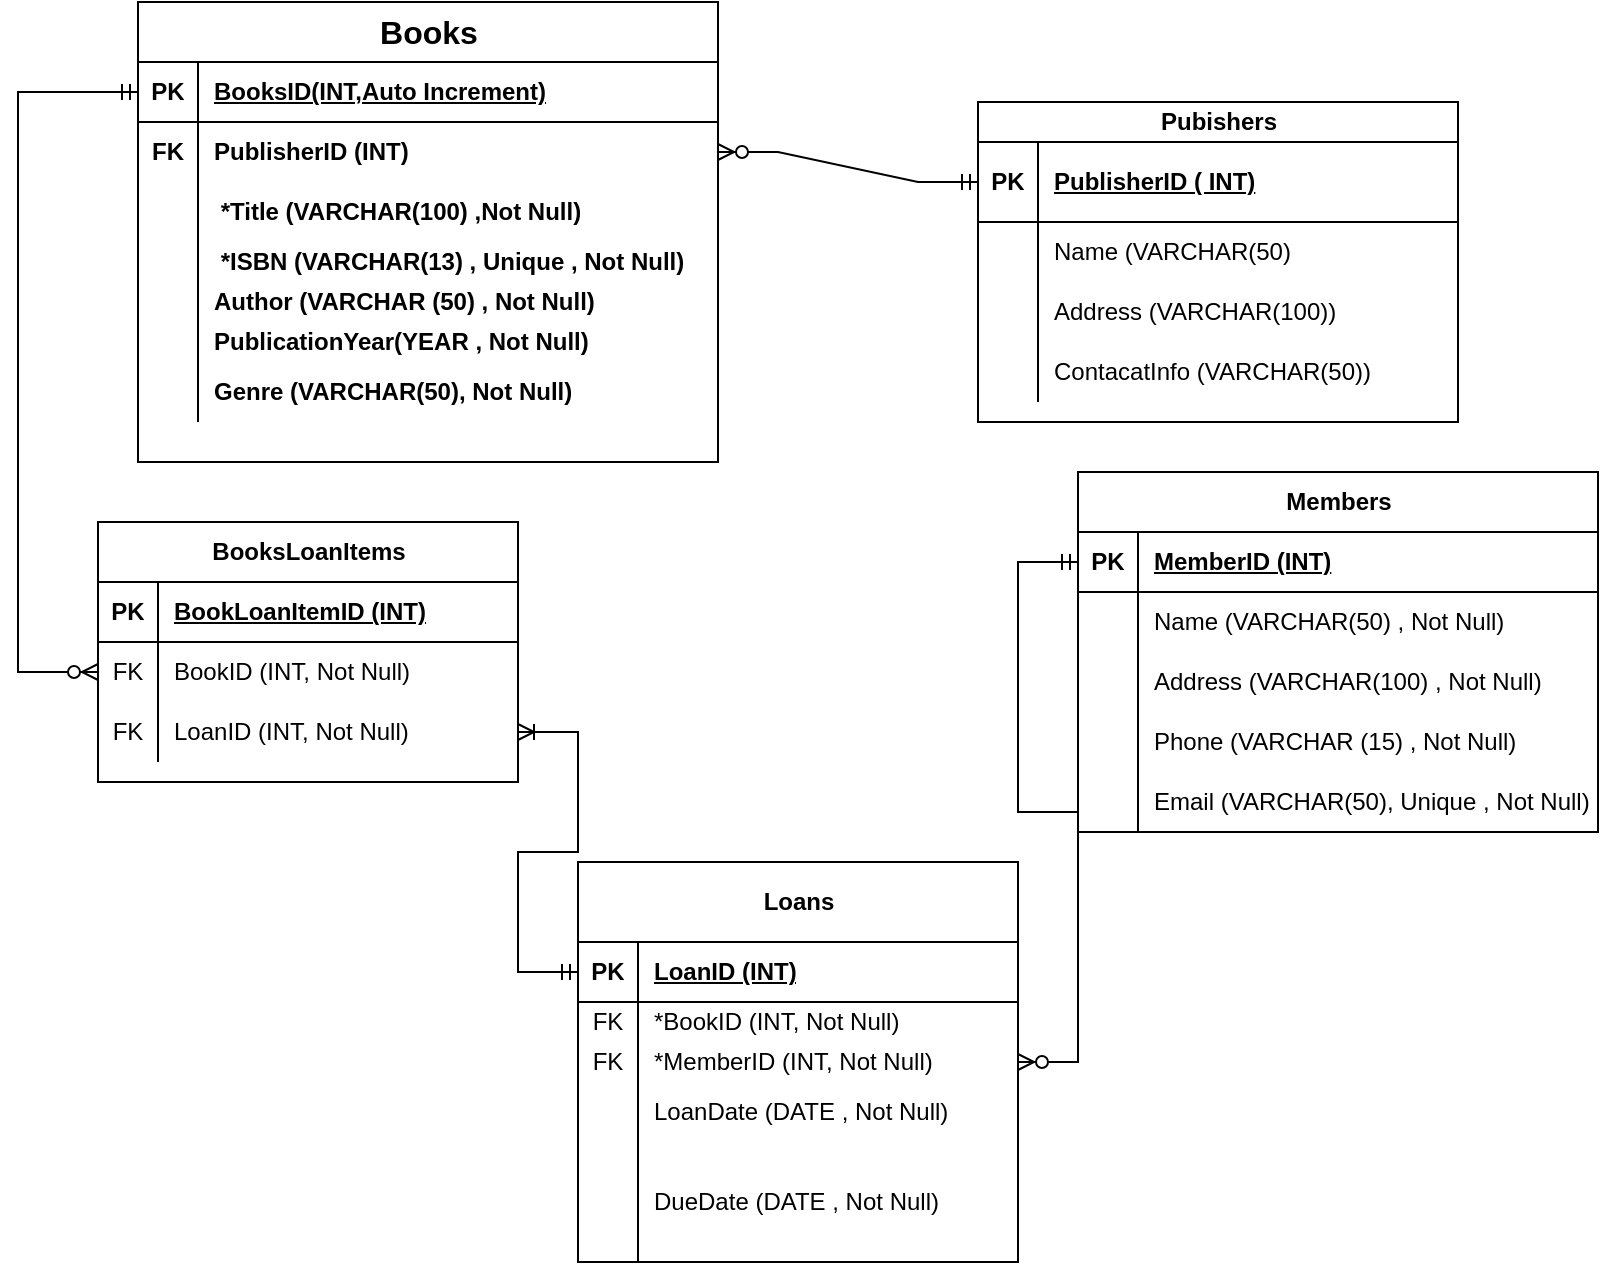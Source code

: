 <mxfile version="26.0.14">
  <diagram name="Page-1" id="0LzzfHn2g8V-a6KmaMzY">
    <mxGraphModel dx="1100" dy="575" grid="1" gridSize="10" guides="1" tooltips="1" connect="1" arrows="1" fold="1" page="1" pageScale="1" pageWidth="850" pageHeight="1100" math="0" shadow="0">
      <root>
        <mxCell id="0" />
        <mxCell id="1" parent="0" />
        <mxCell id="dBHkP_W_Ydu7F0yLaJF--1" value="Books" style="shape=table;startSize=30;container=1;collapsible=1;childLayout=tableLayout;fixedRows=1;rowLines=0;fontStyle=1;align=center;resizeLast=1;html=1;fontSize=16;" vertex="1" parent="1">
          <mxGeometry x="110" width="290" height="230" as="geometry" />
        </mxCell>
        <mxCell id="dBHkP_W_Ydu7F0yLaJF--2" value="" style="shape=tableRow;horizontal=0;startSize=0;swimlaneHead=0;swimlaneBody=0;fillColor=none;collapsible=0;dropTarget=0;points=[[0,0.5],[1,0.5]];portConstraint=eastwest;top=0;left=0;right=0;bottom=1;" vertex="1" parent="dBHkP_W_Ydu7F0yLaJF--1">
          <mxGeometry y="30" width="290" height="30" as="geometry" />
        </mxCell>
        <mxCell id="dBHkP_W_Ydu7F0yLaJF--3" value="PK" style="shape=partialRectangle;connectable=0;fillColor=none;top=0;left=0;bottom=0;right=0;fontStyle=1;overflow=hidden;whiteSpace=wrap;html=1;" vertex="1" parent="dBHkP_W_Ydu7F0yLaJF--2">
          <mxGeometry width="30" height="30" as="geometry">
            <mxRectangle width="30" height="30" as="alternateBounds" />
          </mxGeometry>
        </mxCell>
        <mxCell id="dBHkP_W_Ydu7F0yLaJF--4" value="BooksID(INT,Auto Increment)" style="shape=partialRectangle;connectable=0;fillColor=none;top=0;left=0;bottom=0;right=0;align=left;spacingLeft=6;fontStyle=5;overflow=hidden;whiteSpace=wrap;html=1;" vertex="1" parent="dBHkP_W_Ydu7F0yLaJF--2">
          <mxGeometry x="30" width="260" height="30" as="geometry">
            <mxRectangle width="260" height="30" as="alternateBounds" />
          </mxGeometry>
        </mxCell>
        <mxCell id="dBHkP_W_Ydu7F0yLaJF--5" value="" style="shape=tableRow;horizontal=0;startSize=0;swimlaneHead=0;swimlaneBody=0;fillColor=none;collapsible=0;dropTarget=0;points=[[0,0.5],[1,0.5]];portConstraint=eastwest;top=0;left=0;right=0;bottom=0;" vertex="1" parent="dBHkP_W_Ydu7F0yLaJF--1">
          <mxGeometry y="60" width="290" height="30" as="geometry" />
        </mxCell>
        <mxCell id="dBHkP_W_Ydu7F0yLaJF--6" value="FK" style="shape=partialRectangle;connectable=0;fillColor=none;top=0;left=0;bottom=0;right=0;editable=1;overflow=hidden;whiteSpace=wrap;html=1;fontStyle=1" vertex="1" parent="dBHkP_W_Ydu7F0yLaJF--5">
          <mxGeometry width="30" height="30" as="geometry">
            <mxRectangle width="30" height="30" as="alternateBounds" />
          </mxGeometry>
        </mxCell>
        <mxCell id="dBHkP_W_Ydu7F0yLaJF--7" value="PublisherID (INT)" style="shape=partialRectangle;connectable=0;fillColor=none;top=0;left=0;bottom=0;right=0;align=left;spacingLeft=6;overflow=hidden;whiteSpace=wrap;html=1;fontStyle=1" vertex="1" parent="dBHkP_W_Ydu7F0yLaJF--5">
          <mxGeometry x="30" width="260" height="30" as="geometry">
            <mxRectangle width="260" height="30" as="alternateBounds" />
          </mxGeometry>
        </mxCell>
        <mxCell id="dBHkP_W_Ydu7F0yLaJF--8" value="" style="shape=tableRow;horizontal=0;startSize=0;swimlaneHead=0;swimlaneBody=0;fillColor=none;collapsible=0;dropTarget=0;points=[[0,0.5],[1,0.5]];portConstraint=eastwest;top=0;left=0;right=0;bottom=0;" vertex="1" parent="dBHkP_W_Ydu7F0yLaJF--1">
          <mxGeometry y="90" width="290" height="30" as="geometry" />
        </mxCell>
        <mxCell id="dBHkP_W_Ydu7F0yLaJF--9" value="" style="shape=partialRectangle;connectable=0;fillColor=none;top=0;left=0;bottom=0;right=0;editable=1;overflow=hidden;whiteSpace=wrap;html=1;" vertex="1" parent="dBHkP_W_Ydu7F0yLaJF--8">
          <mxGeometry width="30" height="30" as="geometry">
            <mxRectangle width="30" height="30" as="alternateBounds" />
          </mxGeometry>
        </mxCell>
        <mxCell id="dBHkP_W_Ydu7F0yLaJF--10" value="&amp;nbsp;*Title (VARCHAR(100) ,Not Null)" style="shape=partialRectangle;connectable=0;fillColor=none;top=0;left=0;bottom=0;right=0;align=left;spacingLeft=6;overflow=hidden;whiteSpace=wrap;html=1;fontStyle=1" vertex="1" parent="dBHkP_W_Ydu7F0yLaJF--8">
          <mxGeometry x="30" width="260" height="30" as="geometry">
            <mxRectangle width="260" height="30" as="alternateBounds" />
          </mxGeometry>
        </mxCell>
        <mxCell id="dBHkP_W_Ydu7F0yLaJF--11" style="shape=tableRow;horizontal=0;startSize=0;swimlaneHead=0;swimlaneBody=0;fillColor=none;collapsible=0;dropTarget=0;points=[[0,0.5],[1,0.5]];portConstraint=eastwest;top=0;left=0;right=0;bottom=0;" vertex="1" parent="dBHkP_W_Ydu7F0yLaJF--1">
          <mxGeometry y="120" width="290" height="20" as="geometry" />
        </mxCell>
        <mxCell id="dBHkP_W_Ydu7F0yLaJF--12" style="shape=partialRectangle;connectable=0;fillColor=none;top=0;left=0;bottom=0;right=0;editable=1;overflow=hidden;whiteSpace=wrap;html=1;" vertex="1" parent="dBHkP_W_Ydu7F0yLaJF--11">
          <mxGeometry width="30" height="20" as="geometry">
            <mxRectangle width="30" height="20" as="alternateBounds" />
          </mxGeometry>
        </mxCell>
        <mxCell id="dBHkP_W_Ydu7F0yLaJF--13" value="&amp;nbsp;*ISBN (VARCHAR(13) , Unique , Not Null)" style="shape=partialRectangle;connectable=0;fillColor=none;top=0;left=0;bottom=0;right=0;align=left;spacingLeft=6;overflow=hidden;whiteSpace=wrap;html=1;fontStyle=1" vertex="1" parent="dBHkP_W_Ydu7F0yLaJF--11">
          <mxGeometry x="30" width="260" height="20" as="geometry">
            <mxRectangle width="260" height="20" as="alternateBounds" />
          </mxGeometry>
        </mxCell>
        <mxCell id="dBHkP_W_Ydu7F0yLaJF--14" style="shape=tableRow;horizontal=0;startSize=0;swimlaneHead=0;swimlaneBody=0;fillColor=none;collapsible=0;dropTarget=0;points=[[0,0.5],[1,0.5]];portConstraint=eastwest;top=0;left=0;right=0;bottom=0;" vertex="1" parent="dBHkP_W_Ydu7F0yLaJF--1">
          <mxGeometry y="140" width="290" height="20" as="geometry" />
        </mxCell>
        <mxCell id="dBHkP_W_Ydu7F0yLaJF--15" style="shape=partialRectangle;connectable=0;fillColor=none;top=0;left=0;bottom=0;right=0;editable=1;overflow=hidden;whiteSpace=wrap;html=1;" vertex="1" parent="dBHkP_W_Ydu7F0yLaJF--14">
          <mxGeometry width="30" height="20" as="geometry">
            <mxRectangle width="30" height="20" as="alternateBounds" />
          </mxGeometry>
        </mxCell>
        <mxCell id="dBHkP_W_Ydu7F0yLaJF--16" value="Author (VARCHAR (50) , Not Null)" style="shape=partialRectangle;connectable=0;fillColor=none;top=0;left=0;bottom=0;right=0;align=left;spacingLeft=6;overflow=hidden;whiteSpace=wrap;html=1;fontStyle=1" vertex="1" parent="dBHkP_W_Ydu7F0yLaJF--14">
          <mxGeometry x="30" width="260" height="20" as="geometry">
            <mxRectangle width="260" height="20" as="alternateBounds" />
          </mxGeometry>
        </mxCell>
        <mxCell id="dBHkP_W_Ydu7F0yLaJF--17" style="shape=tableRow;horizontal=0;startSize=0;swimlaneHead=0;swimlaneBody=0;fillColor=none;collapsible=0;dropTarget=0;points=[[0,0.5],[1,0.5]];portConstraint=eastwest;top=0;left=0;right=0;bottom=0;" vertex="1" parent="dBHkP_W_Ydu7F0yLaJF--1">
          <mxGeometry y="160" width="290" height="20" as="geometry" />
        </mxCell>
        <mxCell id="dBHkP_W_Ydu7F0yLaJF--18" style="shape=partialRectangle;connectable=0;fillColor=none;top=0;left=0;bottom=0;right=0;editable=1;overflow=hidden;whiteSpace=wrap;html=1;" vertex="1" parent="dBHkP_W_Ydu7F0yLaJF--17">
          <mxGeometry width="30" height="20" as="geometry">
            <mxRectangle width="30" height="20" as="alternateBounds" />
          </mxGeometry>
        </mxCell>
        <mxCell id="dBHkP_W_Ydu7F0yLaJF--19" value="PublicationYear(YEAR , Not Null)" style="shape=partialRectangle;connectable=0;fillColor=none;top=0;left=0;bottom=0;right=0;align=left;spacingLeft=6;overflow=hidden;whiteSpace=wrap;html=1;fontStyle=1" vertex="1" parent="dBHkP_W_Ydu7F0yLaJF--17">
          <mxGeometry x="30" width="260" height="20" as="geometry">
            <mxRectangle width="260" height="20" as="alternateBounds" />
          </mxGeometry>
        </mxCell>
        <mxCell id="dBHkP_W_Ydu7F0yLaJF--20" value="" style="shape=tableRow;horizontal=0;startSize=0;swimlaneHead=0;swimlaneBody=0;fillColor=none;collapsible=0;dropTarget=0;points=[[0,0.5],[1,0.5]];portConstraint=eastwest;top=0;left=0;right=0;bottom=0;" vertex="1" parent="dBHkP_W_Ydu7F0yLaJF--1">
          <mxGeometry y="180" width="290" height="30" as="geometry" />
        </mxCell>
        <mxCell id="dBHkP_W_Ydu7F0yLaJF--21" value="" style="shape=partialRectangle;connectable=0;fillColor=none;top=0;left=0;bottom=0;right=0;editable=1;overflow=hidden;whiteSpace=wrap;html=1;" vertex="1" parent="dBHkP_W_Ydu7F0yLaJF--20">
          <mxGeometry width="30" height="30" as="geometry">
            <mxRectangle width="30" height="30" as="alternateBounds" />
          </mxGeometry>
        </mxCell>
        <mxCell id="dBHkP_W_Ydu7F0yLaJF--22" value="Genre (VARCHAR(50), Not Null)" style="shape=partialRectangle;connectable=0;fillColor=none;top=0;left=0;bottom=0;right=0;align=left;spacingLeft=6;overflow=hidden;whiteSpace=wrap;html=1;fontStyle=1" vertex="1" parent="dBHkP_W_Ydu7F0yLaJF--20">
          <mxGeometry x="30" width="260" height="30" as="geometry">
            <mxRectangle width="260" height="30" as="alternateBounds" />
          </mxGeometry>
        </mxCell>
        <mxCell id="dBHkP_W_Ydu7F0yLaJF--23" value="Pubishers" style="shape=table;startSize=20;container=1;collapsible=1;childLayout=tableLayout;fixedRows=1;rowLines=0;fontStyle=1;align=center;resizeLast=1;html=1;" vertex="1" parent="1">
          <mxGeometry x="530" y="50" width="240" height="160" as="geometry" />
        </mxCell>
        <mxCell id="dBHkP_W_Ydu7F0yLaJF--24" value="" style="shape=tableRow;horizontal=0;startSize=0;swimlaneHead=0;swimlaneBody=0;fillColor=none;collapsible=0;dropTarget=0;points=[[0,0.5],[1,0.5]];portConstraint=eastwest;top=0;left=0;right=0;bottom=1;" vertex="1" parent="dBHkP_W_Ydu7F0yLaJF--23">
          <mxGeometry y="20" width="240" height="40" as="geometry" />
        </mxCell>
        <mxCell id="dBHkP_W_Ydu7F0yLaJF--25" value="PK" style="shape=partialRectangle;connectable=0;fillColor=none;top=0;left=0;bottom=0;right=0;fontStyle=1;overflow=hidden;whiteSpace=wrap;html=1;" vertex="1" parent="dBHkP_W_Ydu7F0yLaJF--24">
          <mxGeometry width="30" height="40" as="geometry">
            <mxRectangle width="30" height="40" as="alternateBounds" />
          </mxGeometry>
        </mxCell>
        <mxCell id="dBHkP_W_Ydu7F0yLaJF--26" value="PublisherID ( INT)" style="shape=partialRectangle;connectable=0;fillColor=none;top=0;left=0;bottom=0;right=0;align=left;spacingLeft=6;fontStyle=5;overflow=hidden;whiteSpace=wrap;html=1;" vertex="1" parent="dBHkP_W_Ydu7F0yLaJF--24">
          <mxGeometry x="30" width="210" height="40" as="geometry">
            <mxRectangle width="210" height="40" as="alternateBounds" />
          </mxGeometry>
        </mxCell>
        <mxCell id="dBHkP_W_Ydu7F0yLaJF--27" value="" style="shape=tableRow;horizontal=0;startSize=0;swimlaneHead=0;swimlaneBody=0;fillColor=none;collapsible=0;dropTarget=0;points=[[0,0.5],[1,0.5]];portConstraint=eastwest;top=0;left=0;right=0;bottom=0;" vertex="1" parent="dBHkP_W_Ydu7F0yLaJF--23">
          <mxGeometry y="60" width="240" height="30" as="geometry" />
        </mxCell>
        <mxCell id="dBHkP_W_Ydu7F0yLaJF--28" value="" style="shape=partialRectangle;connectable=0;fillColor=none;top=0;left=0;bottom=0;right=0;editable=1;overflow=hidden;whiteSpace=wrap;html=1;" vertex="1" parent="dBHkP_W_Ydu7F0yLaJF--27">
          <mxGeometry width="30" height="30" as="geometry">
            <mxRectangle width="30" height="30" as="alternateBounds" />
          </mxGeometry>
        </mxCell>
        <mxCell id="dBHkP_W_Ydu7F0yLaJF--29" value="Name (VARCHAR(50)" style="shape=partialRectangle;connectable=0;fillColor=none;top=0;left=0;bottom=0;right=0;align=left;spacingLeft=6;overflow=hidden;whiteSpace=wrap;html=1;" vertex="1" parent="dBHkP_W_Ydu7F0yLaJF--27">
          <mxGeometry x="30" width="210" height="30" as="geometry">
            <mxRectangle width="210" height="30" as="alternateBounds" />
          </mxGeometry>
        </mxCell>
        <mxCell id="dBHkP_W_Ydu7F0yLaJF--30" value="" style="shape=tableRow;horizontal=0;startSize=0;swimlaneHead=0;swimlaneBody=0;fillColor=none;collapsible=0;dropTarget=0;points=[[0,0.5],[1,0.5]];portConstraint=eastwest;top=0;left=0;right=0;bottom=0;" vertex="1" parent="dBHkP_W_Ydu7F0yLaJF--23">
          <mxGeometry y="90" width="240" height="30" as="geometry" />
        </mxCell>
        <mxCell id="dBHkP_W_Ydu7F0yLaJF--31" value="" style="shape=partialRectangle;connectable=0;fillColor=none;top=0;left=0;bottom=0;right=0;editable=1;overflow=hidden;whiteSpace=wrap;html=1;" vertex="1" parent="dBHkP_W_Ydu7F0yLaJF--30">
          <mxGeometry width="30" height="30" as="geometry">
            <mxRectangle width="30" height="30" as="alternateBounds" />
          </mxGeometry>
        </mxCell>
        <mxCell id="dBHkP_W_Ydu7F0yLaJF--32" value="Address (VARCHAR(100))" style="shape=partialRectangle;connectable=0;fillColor=none;top=0;left=0;bottom=0;right=0;align=left;spacingLeft=6;overflow=hidden;whiteSpace=wrap;html=1;" vertex="1" parent="dBHkP_W_Ydu7F0yLaJF--30">
          <mxGeometry x="30" width="210" height="30" as="geometry">
            <mxRectangle width="210" height="30" as="alternateBounds" />
          </mxGeometry>
        </mxCell>
        <mxCell id="dBHkP_W_Ydu7F0yLaJF--33" value="" style="shape=tableRow;horizontal=0;startSize=0;swimlaneHead=0;swimlaneBody=0;fillColor=none;collapsible=0;dropTarget=0;points=[[0,0.5],[1,0.5]];portConstraint=eastwest;top=0;left=0;right=0;bottom=0;" vertex="1" parent="dBHkP_W_Ydu7F0yLaJF--23">
          <mxGeometry y="120" width="240" height="30" as="geometry" />
        </mxCell>
        <mxCell id="dBHkP_W_Ydu7F0yLaJF--34" value="" style="shape=partialRectangle;connectable=0;fillColor=none;top=0;left=0;bottom=0;right=0;editable=1;overflow=hidden;whiteSpace=wrap;html=1;" vertex="1" parent="dBHkP_W_Ydu7F0yLaJF--33">
          <mxGeometry width="30" height="30" as="geometry">
            <mxRectangle width="30" height="30" as="alternateBounds" />
          </mxGeometry>
        </mxCell>
        <mxCell id="dBHkP_W_Ydu7F0yLaJF--35" value="ContacatInfo (VARCHAR(50))" style="shape=partialRectangle;connectable=0;fillColor=none;top=0;left=0;bottom=0;right=0;align=left;spacingLeft=6;overflow=hidden;whiteSpace=wrap;html=1;" vertex="1" parent="dBHkP_W_Ydu7F0yLaJF--33">
          <mxGeometry x="30" width="210" height="30" as="geometry">
            <mxRectangle width="210" height="30" as="alternateBounds" />
          </mxGeometry>
        </mxCell>
        <mxCell id="dBHkP_W_Ydu7F0yLaJF--36" value="BooksLoanItems" style="shape=table;startSize=30;container=1;collapsible=1;childLayout=tableLayout;fixedRows=1;rowLines=0;fontStyle=1;align=center;resizeLast=1;html=1;" vertex="1" parent="1">
          <mxGeometry x="90" y="260" width="210" height="130" as="geometry" />
        </mxCell>
        <mxCell id="dBHkP_W_Ydu7F0yLaJF--37" value="" style="shape=tableRow;horizontal=0;startSize=0;swimlaneHead=0;swimlaneBody=0;fillColor=none;collapsible=0;dropTarget=0;points=[[0,0.5],[1,0.5]];portConstraint=eastwest;top=0;left=0;right=0;bottom=1;" vertex="1" parent="dBHkP_W_Ydu7F0yLaJF--36">
          <mxGeometry y="30" width="210" height="30" as="geometry" />
        </mxCell>
        <mxCell id="dBHkP_W_Ydu7F0yLaJF--38" value="PK" style="shape=partialRectangle;connectable=0;fillColor=none;top=0;left=0;bottom=0;right=0;fontStyle=1;overflow=hidden;whiteSpace=wrap;html=1;" vertex="1" parent="dBHkP_W_Ydu7F0yLaJF--37">
          <mxGeometry width="30" height="30" as="geometry">
            <mxRectangle width="30" height="30" as="alternateBounds" />
          </mxGeometry>
        </mxCell>
        <mxCell id="dBHkP_W_Ydu7F0yLaJF--39" value="BookLoanItemID (INT)" style="shape=partialRectangle;connectable=0;fillColor=none;top=0;left=0;bottom=0;right=0;align=left;spacingLeft=6;fontStyle=5;overflow=hidden;whiteSpace=wrap;html=1;" vertex="1" parent="dBHkP_W_Ydu7F0yLaJF--37">
          <mxGeometry x="30" width="180" height="30" as="geometry">
            <mxRectangle width="180" height="30" as="alternateBounds" />
          </mxGeometry>
        </mxCell>
        <mxCell id="dBHkP_W_Ydu7F0yLaJF--40" value="" style="shape=tableRow;horizontal=0;startSize=0;swimlaneHead=0;swimlaneBody=0;fillColor=none;collapsible=0;dropTarget=0;points=[[0,0.5],[1,0.5]];portConstraint=eastwest;top=0;left=0;right=0;bottom=0;" vertex="1" parent="dBHkP_W_Ydu7F0yLaJF--36">
          <mxGeometry y="60" width="210" height="30" as="geometry" />
        </mxCell>
        <mxCell id="dBHkP_W_Ydu7F0yLaJF--41" value="FK" style="shape=partialRectangle;connectable=0;fillColor=none;top=0;left=0;bottom=0;right=0;editable=1;overflow=hidden;whiteSpace=wrap;html=1;" vertex="1" parent="dBHkP_W_Ydu7F0yLaJF--40">
          <mxGeometry width="30" height="30" as="geometry">
            <mxRectangle width="30" height="30" as="alternateBounds" />
          </mxGeometry>
        </mxCell>
        <mxCell id="dBHkP_W_Ydu7F0yLaJF--42" value="BookID (INT, Not Null)&amp;nbsp;" style="shape=partialRectangle;connectable=0;fillColor=none;top=0;left=0;bottom=0;right=0;align=left;spacingLeft=6;overflow=hidden;whiteSpace=wrap;html=1;" vertex="1" parent="dBHkP_W_Ydu7F0yLaJF--40">
          <mxGeometry x="30" width="180" height="30" as="geometry">
            <mxRectangle width="180" height="30" as="alternateBounds" />
          </mxGeometry>
        </mxCell>
        <mxCell id="dBHkP_W_Ydu7F0yLaJF--43" value="" style="shape=tableRow;horizontal=0;startSize=0;swimlaneHead=0;swimlaneBody=0;fillColor=none;collapsible=0;dropTarget=0;points=[[0,0.5],[1,0.5]];portConstraint=eastwest;top=0;left=0;right=0;bottom=0;" vertex="1" parent="dBHkP_W_Ydu7F0yLaJF--36">
          <mxGeometry y="90" width="210" height="30" as="geometry" />
        </mxCell>
        <mxCell id="dBHkP_W_Ydu7F0yLaJF--44" value="FK" style="shape=partialRectangle;connectable=0;fillColor=none;top=0;left=0;bottom=0;right=0;editable=1;overflow=hidden;whiteSpace=wrap;html=1;" vertex="1" parent="dBHkP_W_Ydu7F0yLaJF--43">
          <mxGeometry width="30" height="30" as="geometry">
            <mxRectangle width="30" height="30" as="alternateBounds" />
          </mxGeometry>
        </mxCell>
        <mxCell id="dBHkP_W_Ydu7F0yLaJF--45" value="LoanID (INT, Not Null)" style="shape=partialRectangle;connectable=0;fillColor=none;top=0;left=0;bottom=0;right=0;align=left;spacingLeft=6;overflow=hidden;whiteSpace=wrap;html=1;" vertex="1" parent="dBHkP_W_Ydu7F0yLaJF--43">
          <mxGeometry x="30" width="180" height="30" as="geometry">
            <mxRectangle width="180" height="30" as="alternateBounds" />
          </mxGeometry>
        </mxCell>
        <mxCell id="dBHkP_W_Ydu7F0yLaJF--46" value="Members" style="shape=table;startSize=30;container=1;collapsible=1;childLayout=tableLayout;fixedRows=1;rowLines=0;fontStyle=1;align=center;resizeLast=1;html=1;" vertex="1" parent="1">
          <mxGeometry x="580" y="235" width="260" height="180" as="geometry" />
        </mxCell>
        <mxCell id="dBHkP_W_Ydu7F0yLaJF--47" value="" style="shape=tableRow;horizontal=0;startSize=0;swimlaneHead=0;swimlaneBody=0;fillColor=none;collapsible=0;dropTarget=0;points=[[0,0.5],[1,0.5]];portConstraint=eastwest;top=0;left=0;right=0;bottom=1;" vertex="1" parent="dBHkP_W_Ydu7F0yLaJF--46">
          <mxGeometry y="30" width="260" height="30" as="geometry" />
        </mxCell>
        <mxCell id="dBHkP_W_Ydu7F0yLaJF--48" value="PK" style="shape=partialRectangle;connectable=0;fillColor=none;top=0;left=0;bottom=0;right=0;fontStyle=1;overflow=hidden;whiteSpace=wrap;html=1;" vertex="1" parent="dBHkP_W_Ydu7F0yLaJF--47">
          <mxGeometry width="30" height="30" as="geometry">
            <mxRectangle width="30" height="30" as="alternateBounds" />
          </mxGeometry>
        </mxCell>
        <mxCell id="dBHkP_W_Ydu7F0yLaJF--49" value="MemberID (INT)" style="shape=partialRectangle;connectable=0;fillColor=none;top=0;left=0;bottom=0;right=0;align=left;spacingLeft=6;fontStyle=5;overflow=hidden;whiteSpace=wrap;html=1;" vertex="1" parent="dBHkP_W_Ydu7F0yLaJF--47">
          <mxGeometry x="30" width="230" height="30" as="geometry">
            <mxRectangle width="230" height="30" as="alternateBounds" />
          </mxGeometry>
        </mxCell>
        <mxCell id="dBHkP_W_Ydu7F0yLaJF--50" style="shape=tableRow;horizontal=0;startSize=0;swimlaneHead=0;swimlaneBody=0;fillColor=none;collapsible=0;dropTarget=0;points=[[0,0.5],[1,0.5]];portConstraint=eastwest;top=0;left=0;right=0;bottom=0;" vertex="1" parent="dBHkP_W_Ydu7F0yLaJF--46">
          <mxGeometry y="60" width="260" height="30" as="geometry" />
        </mxCell>
        <mxCell id="dBHkP_W_Ydu7F0yLaJF--51" style="shape=partialRectangle;connectable=0;fillColor=none;top=0;left=0;bottom=0;right=0;editable=1;overflow=hidden;whiteSpace=wrap;html=1;" vertex="1" parent="dBHkP_W_Ydu7F0yLaJF--50">
          <mxGeometry width="30" height="30" as="geometry">
            <mxRectangle width="30" height="30" as="alternateBounds" />
          </mxGeometry>
        </mxCell>
        <mxCell id="dBHkP_W_Ydu7F0yLaJF--52" value="Name (VARCHAR(50) , Not Null)" style="shape=partialRectangle;connectable=0;fillColor=none;top=0;left=0;bottom=0;right=0;align=left;spacingLeft=6;overflow=hidden;whiteSpace=wrap;html=1;" vertex="1" parent="dBHkP_W_Ydu7F0yLaJF--50">
          <mxGeometry x="30" width="230" height="30" as="geometry">
            <mxRectangle width="230" height="30" as="alternateBounds" />
          </mxGeometry>
        </mxCell>
        <mxCell id="dBHkP_W_Ydu7F0yLaJF--53" value="" style="shape=tableRow;horizontal=0;startSize=0;swimlaneHead=0;swimlaneBody=0;fillColor=none;collapsible=0;dropTarget=0;points=[[0,0.5],[1,0.5]];portConstraint=eastwest;top=0;left=0;right=0;bottom=0;" vertex="1" parent="dBHkP_W_Ydu7F0yLaJF--46">
          <mxGeometry y="90" width="260" height="30" as="geometry" />
        </mxCell>
        <mxCell id="dBHkP_W_Ydu7F0yLaJF--54" value="" style="shape=partialRectangle;connectable=0;fillColor=none;top=0;left=0;bottom=0;right=0;editable=1;overflow=hidden;whiteSpace=wrap;html=1;" vertex="1" parent="dBHkP_W_Ydu7F0yLaJF--53">
          <mxGeometry width="30" height="30" as="geometry">
            <mxRectangle width="30" height="30" as="alternateBounds" />
          </mxGeometry>
        </mxCell>
        <mxCell id="dBHkP_W_Ydu7F0yLaJF--55" value="Address (VARCHAR(100) , Not Null)" style="shape=partialRectangle;connectable=0;fillColor=none;top=0;left=0;bottom=0;right=0;align=left;spacingLeft=6;overflow=hidden;whiteSpace=wrap;html=1;" vertex="1" parent="dBHkP_W_Ydu7F0yLaJF--53">
          <mxGeometry x="30" width="230" height="30" as="geometry">
            <mxRectangle width="230" height="30" as="alternateBounds" />
          </mxGeometry>
        </mxCell>
        <mxCell id="dBHkP_W_Ydu7F0yLaJF--56" value="" style="shape=tableRow;horizontal=0;startSize=0;swimlaneHead=0;swimlaneBody=0;fillColor=none;collapsible=0;dropTarget=0;points=[[0,0.5],[1,0.5]];portConstraint=eastwest;top=0;left=0;right=0;bottom=0;" vertex="1" parent="dBHkP_W_Ydu7F0yLaJF--46">
          <mxGeometry y="120" width="260" height="30" as="geometry" />
        </mxCell>
        <mxCell id="dBHkP_W_Ydu7F0yLaJF--57" value="" style="shape=partialRectangle;connectable=0;fillColor=none;top=0;left=0;bottom=0;right=0;editable=1;overflow=hidden;whiteSpace=wrap;html=1;" vertex="1" parent="dBHkP_W_Ydu7F0yLaJF--56">
          <mxGeometry width="30" height="30" as="geometry">
            <mxRectangle width="30" height="30" as="alternateBounds" />
          </mxGeometry>
        </mxCell>
        <mxCell id="dBHkP_W_Ydu7F0yLaJF--58" value="Phone (VARCHAR (15) , Not Null)" style="shape=partialRectangle;connectable=0;fillColor=none;top=0;left=0;bottom=0;right=0;align=left;spacingLeft=6;overflow=hidden;whiteSpace=wrap;html=1;" vertex="1" parent="dBHkP_W_Ydu7F0yLaJF--56">
          <mxGeometry x="30" width="230" height="30" as="geometry">
            <mxRectangle width="230" height="30" as="alternateBounds" />
          </mxGeometry>
        </mxCell>
        <mxCell id="dBHkP_W_Ydu7F0yLaJF--59" value="" style="shape=tableRow;horizontal=0;startSize=0;swimlaneHead=0;swimlaneBody=0;fillColor=none;collapsible=0;dropTarget=0;points=[[0,0.5],[1,0.5]];portConstraint=eastwest;top=0;left=0;right=0;bottom=0;" vertex="1" parent="dBHkP_W_Ydu7F0yLaJF--46">
          <mxGeometry y="150" width="260" height="30" as="geometry" />
        </mxCell>
        <mxCell id="dBHkP_W_Ydu7F0yLaJF--60" value="" style="shape=partialRectangle;connectable=0;fillColor=none;top=0;left=0;bottom=0;right=0;editable=1;overflow=hidden;whiteSpace=wrap;html=1;" vertex="1" parent="dBHkP_W_Ydu7F0yLaJF--59">
          <mxGeometry width="30" height="30" as="geometry">
            <mxRectangle width="30" height="30" as="alternateBounds" />
          </mxGeometry>
        </mxCell>
        <mxCell id="dBHkP_W_Ydu7F0yLaJF--61" value="Email (VARCHAR(50), Unique , Not Null)" style="shape=partialRectangle;connectable=0;fillColor=none;top=0;left=0;bottom=0;right=0;align=left;spacingLeft=6;overflow=hidden;whiteSpace=wrap;html=1;" vertex="1" parent="dBHkP_W_Ydu7F0yLaJF--59">
          <mxGeometry x="30" width="230" height="30" as="geometry">
            <mxRectangle width="230" height="30" as="alternateBounds" />
          </mxGeometry>
        </mxCell>
        <mxCell id="dBHkP_W_Ydu7F0yLaJF--62" value="Loans" style="shape=table;startSize=40;container=1;collapsible=1;childLayout=tableLayout;fixedRows=1;rowLines=0;fontStyle=1;align=center;resizeLast=1;html=1;" vertex="1" parent="1">
          <mxGeometry x="330" y="430" width="220" height="200" as="geometry" />
        </mxCell>
        <mxCell id="dBHkP_W_Ydu7F0yLaJF--63" value="" style="shape=tableRow;horizontal=0;startSize=0;swimlaneHead=0;swimlaneBody=0;fillColor=none;collapsible=0;dropTarget=0;points=[[0,0.5],[1,0.5]];portConstraint=eastwest;top=0;left=0;right=0;bottom=1;" vertex="1" parent="dBHkP_W_Ydu7F0yLaJF--62">
          <mxGeometry y="40" width="220" height="30" as="geometry" />
        </mxCell>
        <mxCell id="dBHkP_W_Ydu7F0yLaJF--64" value="PK" style="shape=partialRectangle;connectable=0;fillColor=none;top=0;left=0;bottom=0;right=0;fontStyle=1;overflow=hidden;whiteSpace=wrap;html=1;" vertex="1" parent="dBHkP_W_Ydu7F0yLaJF--63">
          <mxGeometry width="30" height="30" as="geometry">
            <mxRectangle width="30" height="30" as="alternateBounds" />
          </mxGeometry>
        </mxCell>
        <mxCell id="dBHkP_W_Ydu7F0yLaJF--65" value="LoanID (INT)" style="shape=partialRectangle;connectable=0;fillColor=none;top=0;left=0;bottom=0;right=0;align=left;spacingLeft=6;fontStyle=5;overflow=hidden;whiteSpace=wrap;html=1;" vertex="1" parent="dBHkP_W_Ydu7F0yLaJF--63">
          <mxGeometry x="30" width="190" height="30" as="geometry">
            <mxRectangle width="190" height="30" as="alternateBounds" />
          </mxGeometry>
        </mxCell>
        <mxCell id="dBHkP_W_Ydu7F0yLaJF--66" value="" style="shape=tableRow;horizontal=0;startSize=0;swimlaneHead=0;swimlaneBody=0;fillColor=none;collapsible=0;dropTarget=0;points=[[0,0.5],[1,0.5]];portConstraint=eastwest;top=0;left=0;right=0;bottom=0;" vertex="1" parent="dBHkP_W_Ydu7F0yLaJF--62">
          <mxGeometry y="70" width="220" height="20" as="geometry" />
        </mxCell>
        <mxCell id="dBHkP_W_Ydu7F0yLaJF--67" value="FK" style="shape=partialRectangle;connectable=0;fillColor=none;top=0;left=0;bottom=0;right=0;editable=1;overflow=hidden;whiteSpace=wrap;html=1;" vertex="1" parent="dBHkP_W_Ydu7F0yLaJF--66">
          <mxGeometry width="30" height="20" as="geometry">
            <mxRectangle width="30" height="20" as="alternateBounds" />
          </mxGeometry>
        </mxCell>
        <mxCell id="dBHkP_W_Ydu7F0yLaJF--68" value="*BookID (INT, Not Null)" style="shape=partialRectangle;connectable=0;fillColor=none;top=0;left=0;bottom=0;right=0;align=left;spacingLeft=6;overflow=hidden;whiteSpace=wrap;html=1;" vertex="1" parent="dBHkP_W_Ydu7F0yLaJF--66">
          <mxGeometry x="30" width="190" height="20" as="geometry">
            <mxRectangle width="190" height="20" as="alternateBounds" />
          </mxGeometry>
        </mxCell>
        <mxCell id="dBHkP_W_Ydu7F0yLaJF--69" style="shape=tableRow;horizontal=0;startSize=0;swimlaneHead=0;swimlaneBody=0;fillColor=none;collapsible=0;dropTarget=0;points=[[0,0.5],[1,0.5]];portConstraint=eastwest;top=0;left=0;right=0;bottom=0;" vertex="1" parent="dBHkP_W_Ydu7F0yLaJF--62">
          <mxGeometry y="90" width="220" height="20" as="geometry" />
        </mxCell>
        <mxCell id="dBHkP_W_Ydu7F0yLaJF--70" value="FK" style="shape=partialRectangle;connectable=0;fillColor=none;top=0;left=0;bottom=0;right=0;editable=1;overflow=hidden;whiteSpace=wrap;html=1;" vertex="1" parent="dBHkP_W_Ydu7F0yLaJF--69">
          <mxGeometry width="30" height="20" as="geometry">
            <mxRectangle width="30" height="20" as="alternateBounds" />
          </mxGeometry>
        </mxCell>
        <mxCell id="dBHkP_W_Ydu7F0yLaJF--71" value="*MemberID (INT, Not Null)" style="shape=partialRectangle;connectable=0;fillColor=none;top=0;left=0;bottom=0;right=0;align=left;spacingLeft=6;overflow=hidden;whiteSpace=wrap;html=1;" vertex="1" parent="dBHkP_W_Ydu7F0yLaJF--69">
          <mxGeometry x="30" width="190" height="20" as="geometry">
            <mxRectangle width="190" height="20" as="alternateBounds" />
          </mxGeometry>
        </mxCell>
        <mxCell id="dBHkP_W_Ydu7F0yLaJF--72" value="" style="shape=tableRow;horizontal=0;startSize=0;swimlaneHead=0;swimlaneBody=0;fillColor=none;collapsible=0;dropTarget=0;points=[[0,0.5],[1,0.5]];portConstraint=eastwest;top=0;left=0;right=0;bottom=0;" vertex="1" parent="dBHkP_W_Ydu7F0yLaJF--62">
          <mxGeometry y="110" width="220" height="30" as="geometry" />
        </mxCell>
        <mxCell id="dBHkP_W_Ydu7F0yLaJF--73" value="" style="shape=partialRectangle;connectable=0;fillColor=none;top=0;left=0;bottom=0;right=0;editable=1;overflow=hidden;whiteSpace=wrap;html=1;" vertex="1" parent="dBHkP_W_Ydu7F0yLaJF--72">
          <mxGeometry width="30" height="30" as="geometry">
            <mxRectangle width="30" height="30" as="alternateBounds" />
          </mxGeometry>
        </mxCell>
        <mxCell id="dBHkP_W_Ydu7F0yLaJF--74" value="LoanDate (DATE , Not Null)" style="shape=partialRectangle;connectable=0;fillColor=none;top=0;left=0;bottom=0;right=0;align=left;spacingLeft=6;overflow=hidden;whiteSpace=wrap;html=1;" vertex="1" parent="dBHkP_W_Ydu7F0yLaJF--72">
          <mxGeometry x="30" width="190" height="30" as="geometry">
            <mxRectangle width="190" height="30" as="alternateBounds" />
          </mxGeometry>
        </mxCell>
        <mxCell id="dBHkP_W_Ydu7F0yLaJF--75" value="" style="shape=tableRow;horizontal=0;startSize=0;swimlaneHead=0;swimlaneBody=0;fillColor=none;collapsible=0;dropTarget=0;points=[[0,0.5],[1,0.5]];portConstraint=eastwest;top=0;left=0;right=0;bottom=0;" vertex="1" parent="dBHkP_W_Ydu7F0yLaJF--62">
          <mxGeometry y="140" width="220" height="60" as="geometry" />
        </mxCell>
        <mxCell id="dBHkP_W_Ydu7F0yLaJF--76" value="" style="shape=partialRectangle;connectable=0;fillColor=none;top=0;left=0;bottom=0;right=0;editable=1;overflow=hidden;whiteSpace=wrap;html=1;" vertex="1" parent="dBHkP_W_Ydu7F0yLaJF--75">
          <mxGeometry width="30" height="60" as="geometry">
            <mxRectangle width="30" height="60" as="alternateBounds" />
          </mxGeometry>
        </mxCell>
        <mxCell id="dBHkP_W_Ydu7F0yLaJF--77" value="DueDate (DATE , Not Null)" style="shape=partialRectangle;connectable=0;fillColor=none;top=0;left=0;bottom=0;right=0;align=left;spacingLeft=6;overflow=hidden;whiteSpace=wrap;html=1;" vertex="1" parent="dBHkP_W_Ydu7F0yLaJF--75">
          <mxGeometry x="30" width="190" height="60" as="geometry">
            <mxRectangle width="190" height="60" as="alternateBounds" />
          </mxGeometry>
        </mxCell>
        <mxCell id="dBHkP_W_Ydu7F0yLaJF--78" value="" style="fontSize=12;html=1;endArrow=ERzeroToMany;startArrow=ERmandOne;rounded=0;entryX=0;entryY=0.5;entryDx=0;entryDy=0;exitX=0;exitY=0.5;exitDx=0;exitDy=0;edgeStyle=orthogonalEdgeStyle;" edge="1" parent="1" source="dBHkP_W_Ydu7F0yLaJF--2">
          <mxGeometry width="100" height="100" relative="1" as="geometry">
            <mxPoint x="90" y="25" as="sourcePoint" />
            <mxPoint x="90" y="335" as="targetPoint" />
            <Array as="points">
              <mxPoint x="50" y="45" />
              <mxPoint x="50" y="335" />
            </Array>
          </mxGeometry>
        </mxCell>
        <mxCell id="dBHkP_W_Ydu7F0yLaJF--79" value="" style="edgeStyle=entityRelationEdgeStyle;fontSize=12;html=1;endArrow=ERzeroToMany;startArrow=ERmandOne;rounded=0;entryX=1;entryY=0.5;entryDx=0;entryDy=0;exitX=0;exitY=0.5;exitDx=0;exitDy=0;" edge="1" parent="1" source="dBHkP_W_Ydu7F0yLaJF--24" target="dBHkP_W_Ydu7F0yLaJF--5">
          <mxGeometry width="100" height="100" relative="1" as="geometry">
            <mxPoint x="480" y="100" as="sourcePoint" />
            <mxPoint x="380" y="55" as="targetPoint" />
          </mxGeometry>
        </mxCell>
        <mxCell id="dBHkP_W_Ydu7F0yLaJF--80" value="" style="edgeStyle=entityRelationEdgeStyle;fontSize=12;html=1;endArrow=ERoneToMany;startArrow=ERmandOne;rounded=0;exitX=0;exitY=0.5;exitDx=0;exitDy=0;" edge="1" parent="1" source="dBHkP_W_Ydu7F0yLaJF--63" target="dBHkP_W_Ydu7F0yLaJF--43">
          <mxGeometry width="100" height="100" relative="1" as="geometry">
            <mxPoint x="310" y="480" as="sourcePoint" />
            <mxPoint x="250" y="390" as="targetPoint" />
          </mxGeometry>
        </mxCell>
        <mxCell id="dBHkP_W_Ydu7F0yLaJF--81" value="" style="edgeStyle=entityRelationEdgeStyle;fontSize=12;html=1;endArrow=ERzeroToMany;startArrow=ERmandOne;rounded=0;exitX=0;exitY=0.5;exitDx=0;exitDy=0;" edge="1" parent="1" source="dBHkP_W_Ydu7F0yLaJF--47" target="dBHkP_W_Ydu7F0yLaJF--69">
          <mxGeometry width="100" height="100" relative="1" as="geometry">
            <mxPoint x="630" y="280" as="sourcePoint" />
            <mxPoint x="580" y="500" as="targetPoint" />
          </mxGeometry>
        </mxCell>
      </root>
    </mxGraphModel>
  </diagram>
</mxfile>
